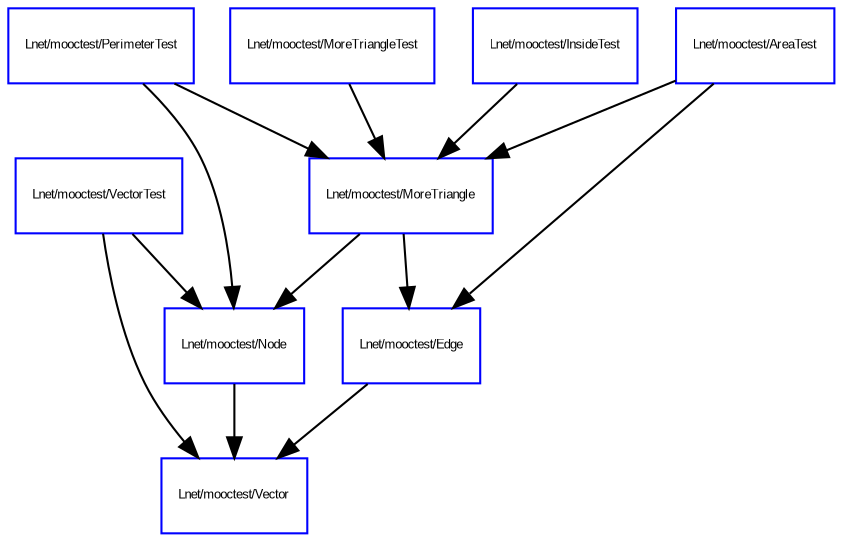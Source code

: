 digraph "DirectedGraph" {
graph [concentrate = true];center=true;fontsize=6;node [ color=blue,shape="box"fontsize=6,fontcolor=black,fontname=Arial];edge [ color=black,fontsize=6,fontcolor=black,fontname=Arial];
"Lnet/mooctest/VectorTest"->"Lnet/mooctest/Vector"
"Lnet/mooctest/VectorTest"->"Lnet/mooctest/Node"
"Lnet/mooctest/MoreTriangle"->"Lnet/mooctest/Edge"
"Lnet/mooctest/MoreTriangle"->"Lnet/mooctest/Node"
"Lnet/mooctest/PerimeterTest"->"Lnet/mooctest/MoreTriangle"
"Lnet/mooctest/PerimeterTest"->"Lnet/mooctest/Node"
"Lnet/mooctest/MoreTriangleTest"->"Lnet/mooctest/MoreTriangle"
"Lnet/mooctest/Node"->"Lnet/mooctest/Vector"
"Lnet/mooctest/AreaTest"->"Lnet/mooctest/MoreTriangle"
"Lnet/mooctest/AreaTest"->"Lnet/mooctest/Edge"
"Lnet/mooctest/Edge"->"Lnet/mooctest/Vector"
"Lnet/mooctest/InsideTest"->"Lnet/mooctest/MoreTriangle"
}
